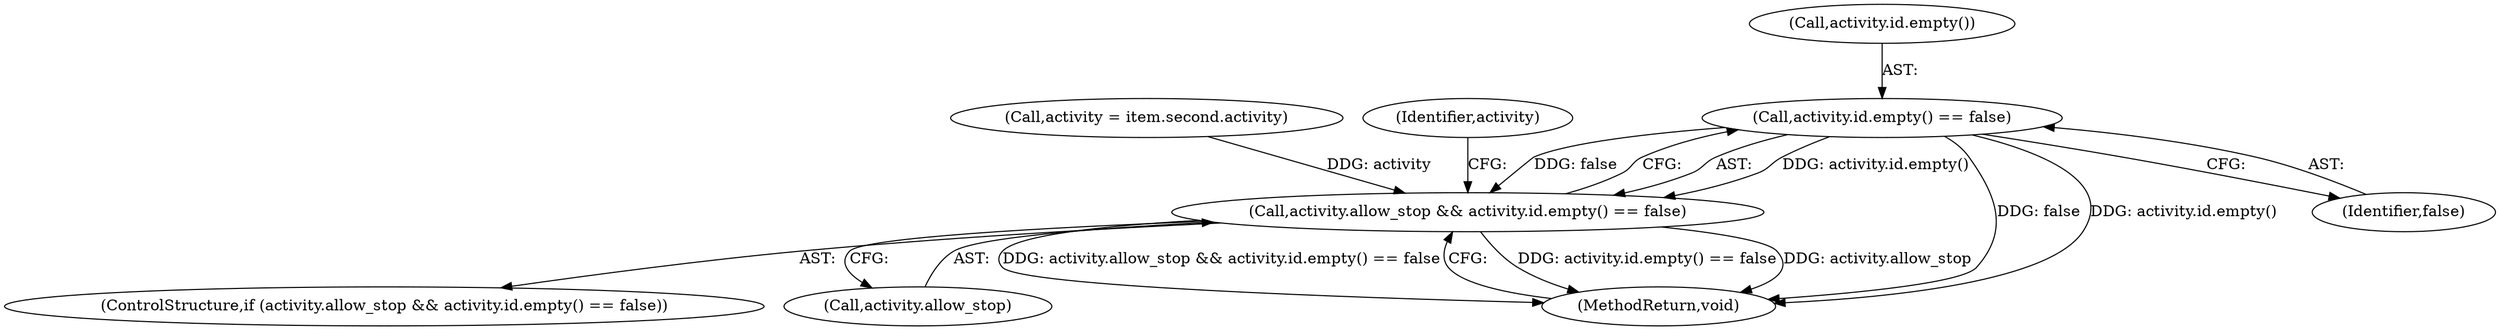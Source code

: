 digraph "1_Chrome_1924f747637265f563892b8f56a64391f6208194_2@del" {
"1000119" [label="(Call,activity.id.empty() == false)"];
"1000115" [label="(Call,activity.allow_stop && activity.id.empty() == false)"];
"1000115" [label="(Call,activity.allow_stop && activity.id.empty() == false)"];
"1000120" [label="(Call,activity.id.empty())"];
"1000107" [label="(Call,activity = item.second.activity)"];
"1000126" [label="(MethodReturn,void)"];
"1000114" [label="(ControlStructure,if (activity.allow_stop && activity.id.empty() == false))"];
"1000119" [label="(Call,activity.id.empty() == false)"];
"1000121" [label="(Identifier,false)"];
"1000116" [label="(Call,activity.allow_stop)"];
"1000124" [label="(Identifier,activity)"];
"1000119" -> "1000115"  [label="AST: "];
"1000119" -> "1000121"  [label="CFG: "];
"1000120" -> "1000119"  [label="AST: "];
"1000121" -> "1000119"  [label="AST: "];
"1000115" -> "1000119"  [label="CFG: "];
"1000119" -> "1000126"  [label="DDG: false"];
"1000119" -> "1000126"  [label="DDG: activity.id.empty()"];
"1000119" -> "1000115"  [label="DDG: activity.id.empty()"];
"1000119" -> "1000115"  [label="DDG: false"];
"1000115" -> "1000114"  [label="AST: "];
"1000115" -> "1000116"  [label="CFG: "];
"1000116" -> "1000115"  [label="AST: "];
"1000124" -> "1000115"  [label="CFG: "];
"1000126" -> "1000115"  [label="CFG: "];
"1000115" -> "1000126"  [label="DDG: activity.id.empty() == false"];
"1000115" -> "1000126"  [label="DDG: activity.allow_stop"];
"1000115" -> "1000126"  [label="DDG: activity.allow_stop && activity.id.empty() == false"];
"1000107" -> "1000115"  [label="DDG: activity"];
}
